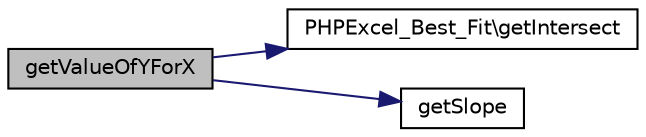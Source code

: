 digraph "getValueOfYForX"
{
  edge [fontname="Helvetica",fontsize="10",labelfontname="Helvetica",labelfontsize="10"];
  node [fontname="Helvetica",fontsize="10",shape=record];
  rankdir="LR";
  Node26 [label="getValueOfYForX",height=0.2,width=0.4,color="black", fillcolor="grey75", style="filled", fontcolor="black"];
  Node26 -> Node27 [color="midnightblue",fontsize="10",style="solid",fontname="Helvetica"];
  Node27 [label="PHPExcel_Best_Fit\\getIntersect",height=0.2,width=0.4,color="black", fillcolor="white", style="filled",URL="$class_p_h_p_excel___best___fit.html#a129dafd5e95206e355ab0734bc5e9bea"];
  Node26 -> Node28 [color="midnightblue",fontsize="10",style="solid",fontname="Helvetica"];
  Node28 [label="getSlope",height=0.2,width=0.4,color="black", fillcolor="white", style="filled",URL="$class_p_h_p_excel___polynomial___best___fit.html#acd86e793a51b30af0a2479cb2ba24c15"];
}
